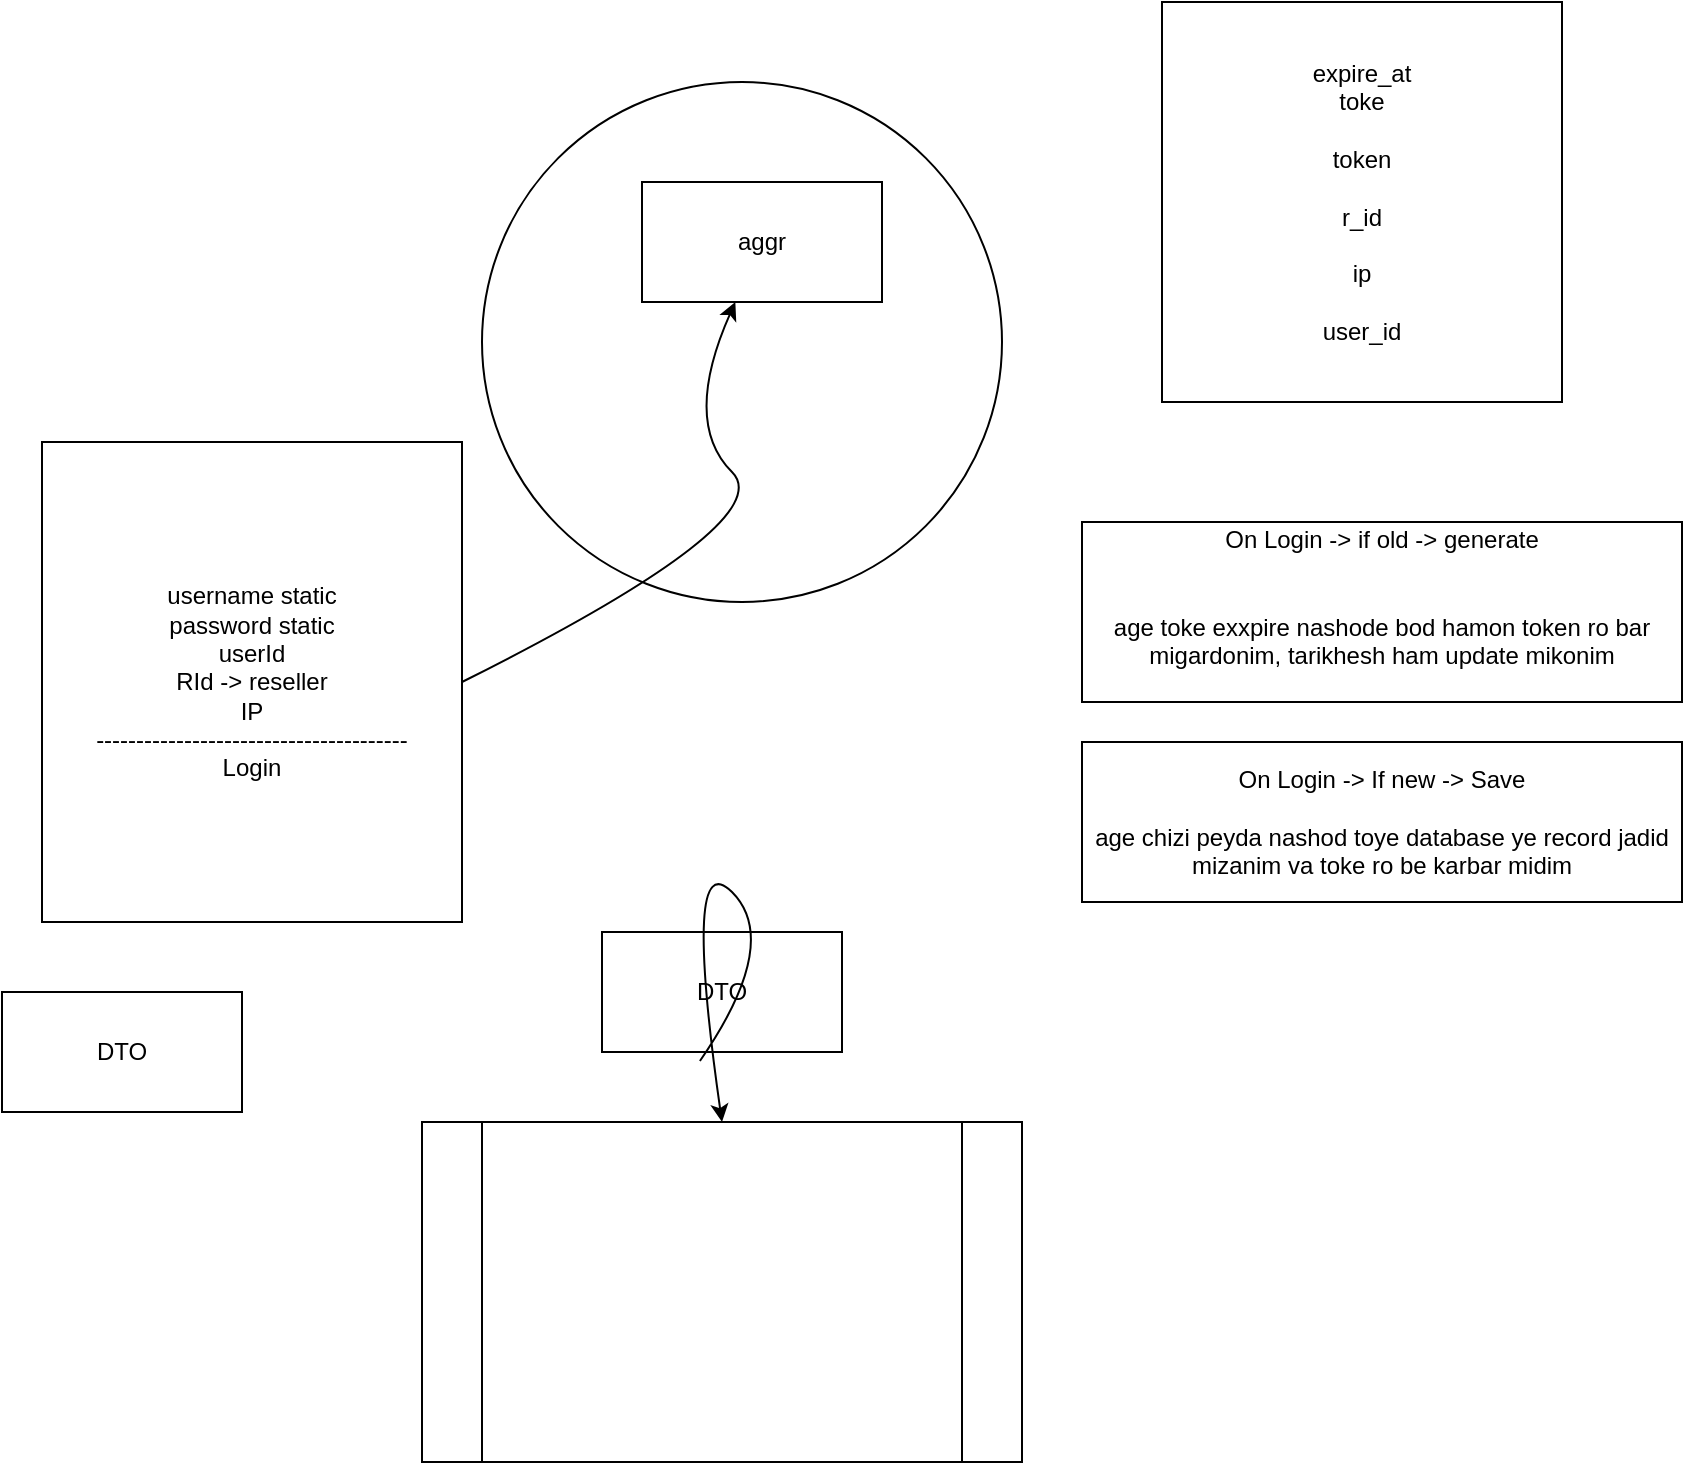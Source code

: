 <mxfile version="20.4.1" type="github">
  <diagram id="byuaiJW0-Hg5qVhSLs57" name="Page-1">
    <mxGraphModel dx="1018" dy="659" grid="1" gridSize="10" guides="1" tooltips="1" connect="1" arrows="1" fold="1" page="1" pageScale="1" pageWidth="827" pageHeight="1169" math="0" shadow="0">
      <root>
        <mxCell id="0" />
        <mxCell id="1" parent="0" />
        <mxCell id="QgJFwyaaA1O7rHjHdizO-1" value="" style="ellipse;whiteSpace=wrap;html=1;aspect=fixed;" vertex="1" parent="1">
          <mxGeometry x="290" y="100" width="260" height="260" as="geometry" />
        </mxCell>
        <mxCell id="QgJFwyaaA1O7rHjHdizO-2" value="aggr" style="rounded=0;whiteSpace=wrap;html=1;" vertex="1" parent="1">
          <mxGeometry x="370" y="150" width="120" height="60" as="geometry" />
        </mxCell>
        <mxCell id="QgJFwyaaA1O7rHjHdizO-3" value="username static&lt;br&gt;password static&lt;br&gt;userId&lt;br&gt;RId -&amp;gt; reseller&lt;br&gt;IP&lt;br&gt;---------------------------------------&lt;br&gt;Login" style="rounded=0;whiteSpace=wrap;html=1;" vertex="1" parent="1">
          <mxGeometry x="70" y="280" width="210" height="240" as="geometry" />
        </mxCell>
        <mxCell id="QgJFwyaaA1O7rHjHdizO-4" value="" style="curved=1;endArrow=classic;html=1;rounded=0;exitX=1;exitY=0.5;exitDx=0;exitDy=0;" edge="1" parent="1" source="QgJFwyaaA1O7rHjHdizO-3" target="QgJFwyaaA1O7rHjHdizO-2">
          <mxGeometry width="50" height="50" relative="1" as="geometry">
            <mxPoint x="180" y="270" as="sourcePoint" />
            <mxPoint x="440" y="270" as="targetPoint" />
            <Array as="points">
              <mxPoint x="440" y="320" />
              <mxPoint x="390" y="270" />
            </Array>
          </mxGeometry>
        </mxCell>
        <mxCell id="QgJFwyaaA1O7rHjHdizO-5" value="On Login -&amp;gt; If new -&amp;gt; Save&lt;br&gt;&lt;br&gt;age chizi peyda nashod toye database ye record jadid mizanim va toke ro be karbar midim" style="rounded=0;whiteSpace=wrap;html=1;" vertex="1" parent="1">
          <mxGeometry x="590" y="430" width="300" height="80" as="geometry" />
        </mxCell>
        <mxCell id="QgJFwyaaA1O7rHjHdizO-6" value="On Login -&amp;gt; if old -&amp;gt; generate&lt;br&gt;&lt;br&gt;&lt;br&gt;age toke exxpire nashode bod hamon token ro bar migardonim, tarikhesh ham update mikonim&lt;br&gt;&lt;br&gt;" style="rounded=0;whiteSpace=wrap;html=1;" vertex="1" parent="1">
          <mxGeometry x="590" y="320" width="300" height="90" as="geometry" />
        </mxCell>
        <mxCell id="QgJFwyaaA1O7rHjHdizO-7" value="" style="shape=process;whiteSpace=wrap;html=1;backgroundOutline=1;" vertex="1" parent="1">
          <mxGeometry x="260" y="620" width="300" height="170" as="geometry" />
        </mxCell>
        <mxCell id="QgJFwyaaA1O7rHjHdizO-8" value="DTO" style="rounded=0;whiteSpace=wrap;html=1;" vertex="1" parent="1">
          <mxGeometry x="350" y="525" width="120" height="60" as="geometry" />
        </mxCell>
        <mxCell id="QgJFwyaaA1O7rHjHdizO-9" value="" style="curved=1;endArrow=classic;html=1;rounded=0;entryX=0.5;entryY=0;entryDx=0;entryDy=0;exitX=0.408;exitY=1.075;exitDx=0;exitDy=0;exitPerimeter=0;" edge="1" parent="1" source="QgJFwyaaA1O7rHjHdizO-8" target="QgJFwyaaA1O7rHjHdizO-7">
          <mxGeometry width="50" height="50" relative="1" as="geometry">
            <mxPoint x="390" y="530" as="sourcePoint" />
            <mxPoint x="440" y="480" as="targetPoint" />
            <Array as="points">
              <mxPoint x="440" y="530" />
              <mxPoint x="390" y="480" />
            </Array>
          </mxGeometry>
        </mxCell>
        <mxCell id="QgJFwyaaA1O7rHjHdizO-10" value="DTO" style="rounded=0;whiteSpace=wrap;html=1;" vertex="1" parent="1">
          <mxGeometry x="50" y="555" width="120" height="60" as="geometry" />
        </mxCell>
        <mxCell id="QgJFwyaaA1O7rHjHdizO-11" value="expire_at&lt;br&gt;toke&lt;br&gt;&lt;br&gt;token&lt;br&gt;&lt;br&gt;r_id&lt;br&gt;&lt;br&gt;ip&lt;br&gt;&lt;br&gt;user_id" style="rounded=0;whiteSpace=wrap;html=1;" vertex="1" parent="1">
          <mxGeometry x="630" y="60" width="200" height="200" as="geometry" />
        </mxCell>
      </root>
    </mxGraphModel>
  </diagram>
</mxfile>
